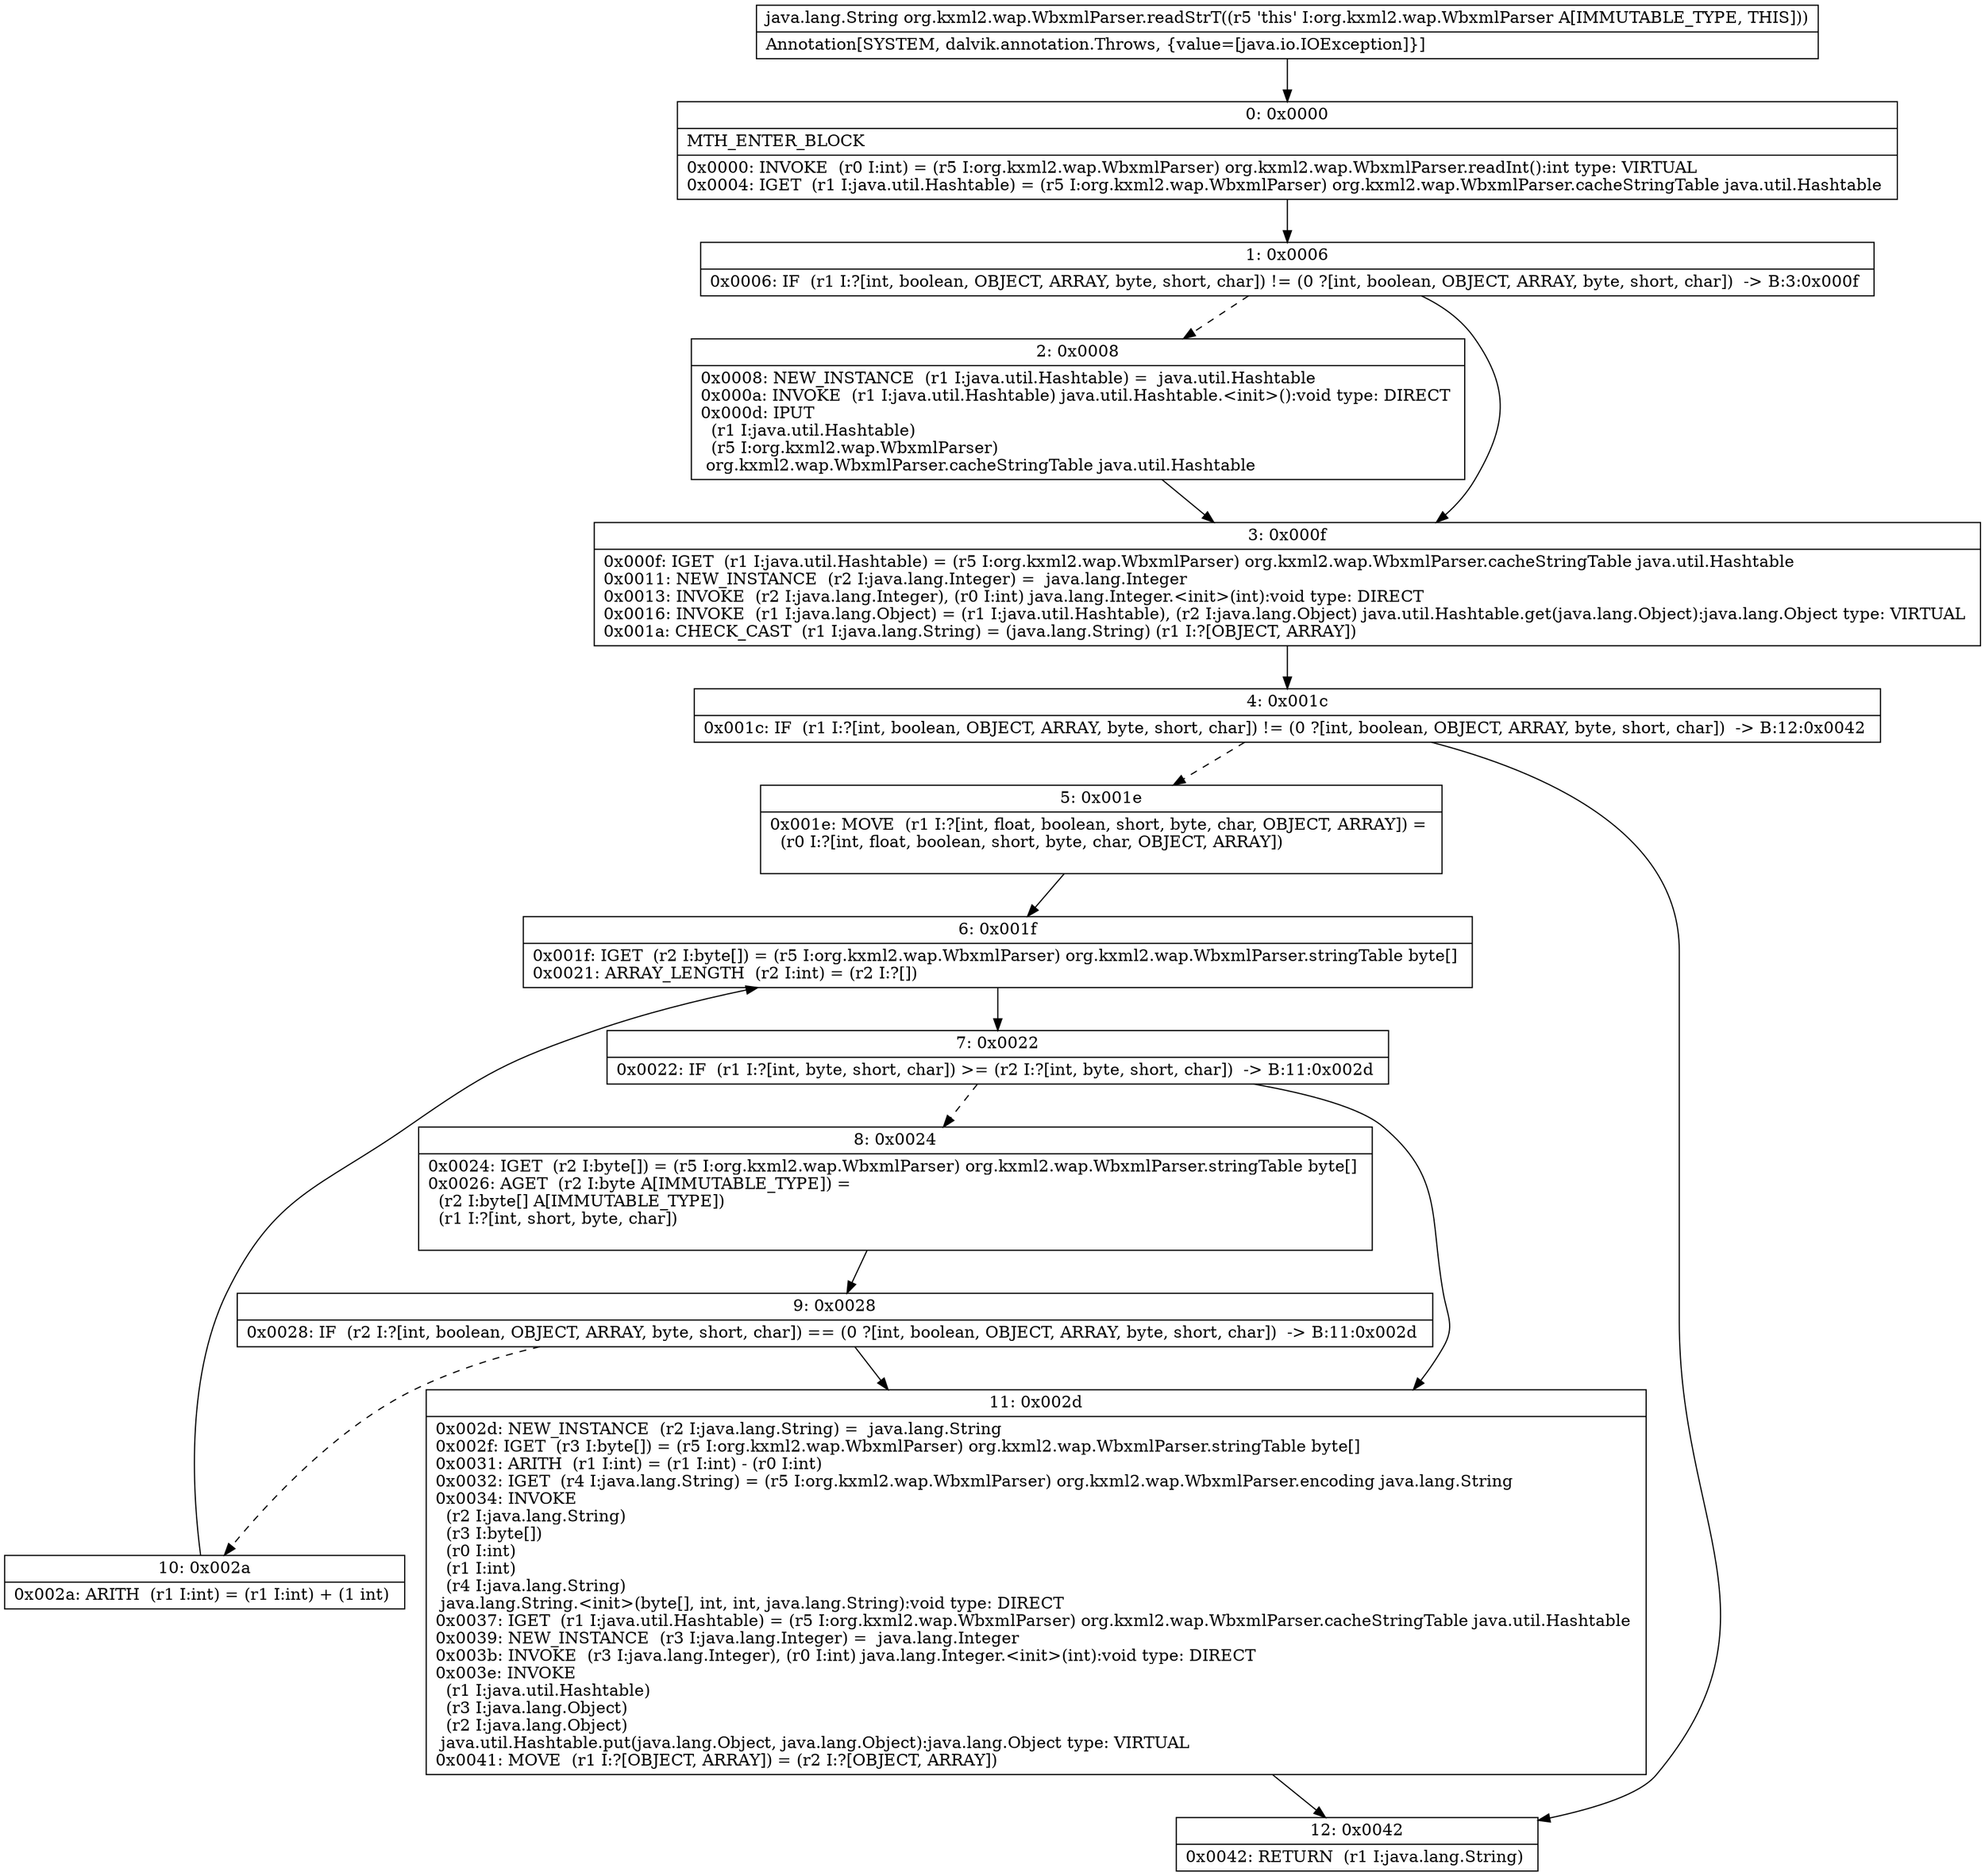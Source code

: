 digraph "CFG fororg.kxml2.wap.WbxmlParser.readStrT()Ljava\/lang\/String;" {
Node_0 [shape=record,label="{0\:\ 0x0000|MTH_ENTER_BLOCK\l|0x0000: INVOKE  (r0 I:int) = (r5 I:org.kxml2.wap.WbxmlParser) org.kxml2.wap.WbxmlParser.readInt():int type: VIRTUAL \l0x0004: IGET  (r1 I:java.util.Hashtable) = (r5 I:org.kxml2.wap.WbxmlParser) org.kxml2.wap.WbxmlParser.cacheStringTable java.util.Hashtable \l}"];
Node_1 [shape=record,label="{1\:\ 0x0006|0x0006: IF  (r1 I:?[int, boolean, OBJECT, ARRAY, byte, short, char]) != (0 ?[int, boolean, OBJECT, ARRAY, byte, short, char])  \-\> B:3:0x000f \l}"];
Node_2 [shape=record,label="{2\:\ 0x0008|0x0008: NEW_INSTANCE  (r1 I:java.util.Hashtable) =  java.util.Hashtable \l0x000a: INVOKE  (r1 I:java.util.Hashtable) java.util.Hashtable.\<init\>():void type: DIRECT \l0x000d: IPUT  \l  (r1 I:java.util.Hashtable)\l  (r5 I:org.kxml2.wap.WbxmlParser)\l org.kxml2.wap.WbxmlParser.cacheStringTable java.util.Hashtable \l}"];
Node_3 [shape=record,label="{3\:\ 0x000f|0x000f: IGET  (r1 I:java.util.Hashtable) = (r5 I:org.kxml2.wap.WbxmlParser) org.kxml2.wap.WbxmlParser.cacheStringTable java.util.Hashtable \l0x0011: NEW_INSTANCE  (r2 I:java.lang.Integer) =  java.lang.Integer \l0x0013: INVOKE  (r2 I:java.lang.Integer), (r0 I:int) java.lang.Integer.\<init\>(int):void type: DIRECT \l0x0016: INVOKE  (r1 I:java.lang.Object) = (r1 I:java.util.Hashtable), (r2 I:java.lang.Object) java.util.Hashtable.get(java.lang.Object):java.lang.Object type: VIRTUAL \l0x001a: CHECK_CAST  (r1 I:java.lang.String) = (java.lang.String) (r1 I:?[OBJECT, ARRAY]) \l}"];
Node_4 [shape=record,label="{4\:\ 0x001c|0x001c: IF  (r1 I:?[int, boolean, OBJECT, ARRAY, byte, short, char]) != (0 ?[int, boolean, OBJECT, ARRAY, byte, short, char])  \-\> B:12:0x0042 \l}"];
Node_5 [shape=record,label="{5\:\ 0x001e|0x001e: MOVE  (r1 I:?[int, float, boolean, short, byte, char, OBJECT, ARRAY]) = \l  (r0 I:?[int, float, boolean, short, byte, char, OBJECT, ARRAY])\l \l}"];
Node_6 [shape=record,label="{6\:\ 0x001f|0x001f: IGET  (r2 I:byte[]) = (r5 I:org.kxml2.wap.WbxmlParser) org.kxml2.wap.WbxmlParser.stringTable byte[] \l0x0021: ARRAY_LENGTH  (r2 I:int) = (r2 I:?[]) \l}"];
Node_7 [shape=record,label="{7\:\ 0x0022|0x0022: IF  (r1 I:?[int, byte, short, char]) \>= (r2 I:?[int, byte, short, char])  \-\> B:11:0x002d \l}"];
Node_8 [shape=record,label="{8\:\ 0x0024|0x0024: IGET  (r2 I:byte[]) = (r5 I:org.kxml2.wap.WbxmlParser) org.kxml2.wap.WbxmlParser.stringTable byte[] \l0x0026: AGET  (r2 I:byte A[IMMUTABLE_TYPE]) = \l  (r2 I:byte[] A[IMMUTABLE_TYPE])\l  (r1 I:?[int, short, byte, char])\l \l}"];
Node_9 [shape=record,label="{9\:\ 0x0028|0x0028: IF  (r2 I:?[int, boolean, OBJECT, ARRAY, byte, short, char]) == (0 ?[int, boolean, OBJECT, ARRAY, byte, short, char])  \-\> B:11:0x002d \l}"];
Node_10 [shape=record,label="{10\:\ 0x002a|0x002a: ARITH  (r1 I:int) = (r1 I:int) + (1 int) \l}"];
Node_11 [shape=record,label="{11\:\ 0x002d|0x002d: NEW_INSTANCE  (r2 I:java.lang.String) =  java.lang.String \l0x002f: IGET  (r3 I:byte[]) = (r5 I:org.kxml2.wap.WbxmlParser) org.kxml2.wap.WbxmlParser.stringTable byte[] \l0x0031: ARITH  (r1 I:int) = (r1 I:int) \- (r0 I:int) \l0x0032: IGET  (r4 I:java.lang.String) = (r5 I:org.kxml2.wap.WbxmlParser) org.kxml2.wap.WbxmlParser.encoding java.lang.String \l0x0034: INVOKE  \l  (r2 I:java.lang.String)\l  (r3 I:byte[])\l  (r0 I:int)\l  (r1 I:int)\l  (r4 I:java.lang.String)\l java.lang.String.\<init\>(byte[], int, int, java.lang.String):void type: DIRECT \l0x0037: IGET  (r1 I:java.util.Hashtable) = (r5 I:org.kxml2.wap.WbxmlParser) org.kxml2.wap.WbxmlParser.cacheStringTable java.util.Hashtable \l0x0039: NEW_INSTANCE  (r3 I:java.lang.Integer) =  java.lang.Integer \l0x003b: INVOKE  (r3 I:java.lang.Integer), (r0 I:int) java.lang.Integer.\<init\>(int):void type: DIRECT \l0x003e: INVOKE  \l  (r1 I:java.util.Hashtable)\l  (r3 I:java.lang.Object)\l  (r2 I:java.lang.Object)\l java.util.Hashtable.put(java.lang.Object, java.lang.Object):java.lang.Object type: VIRTUAL \l0x0041: MOVE  (r1 I:?[OBJECT, ARRAY]) = (r2 I:?[OBJECT, ARRAY]) \l}"];
Node_12 [shape=record,label="{12\:\ 0x0042|0x0042: RETURN  (r1 I:java.lang.String) \l}"];
MethodNode[shape=record,label="{java.lang.String org.kxml2.wap.WbxmlParser.readStrT((r5 'this' I:org.kxml2.wap.WbxmlParser A[IMMUTABLE_TYPE, THIS]))  | Annotation[SYSTEM, dalvik.annotation.Throws, \{value=[java.io.IOException]\}]\l}"];
MethodNode -> Node_0;
Node_0 -> Node_1;
Node_1 -> Node_2[style=dashed];
Node_1 -> Node_3;
Node_2 -> Node_3;
Node_3 -> Node_4;
Node_4 -> Node_5[style=dashed];
Node_4 -> Node_12;
Node_5 -> Node_6;
Node_6 -> Node_7;
Node_7 -> Node_8[style=dashed];
Node_7 -> Node_11;
Node_8 -> Node_9;
Node_9 -> Node_10[style=dashed];
Node_9 -> Node_11;
Node_10 -> Node_6;
Node_11 -> Node_12;
}

